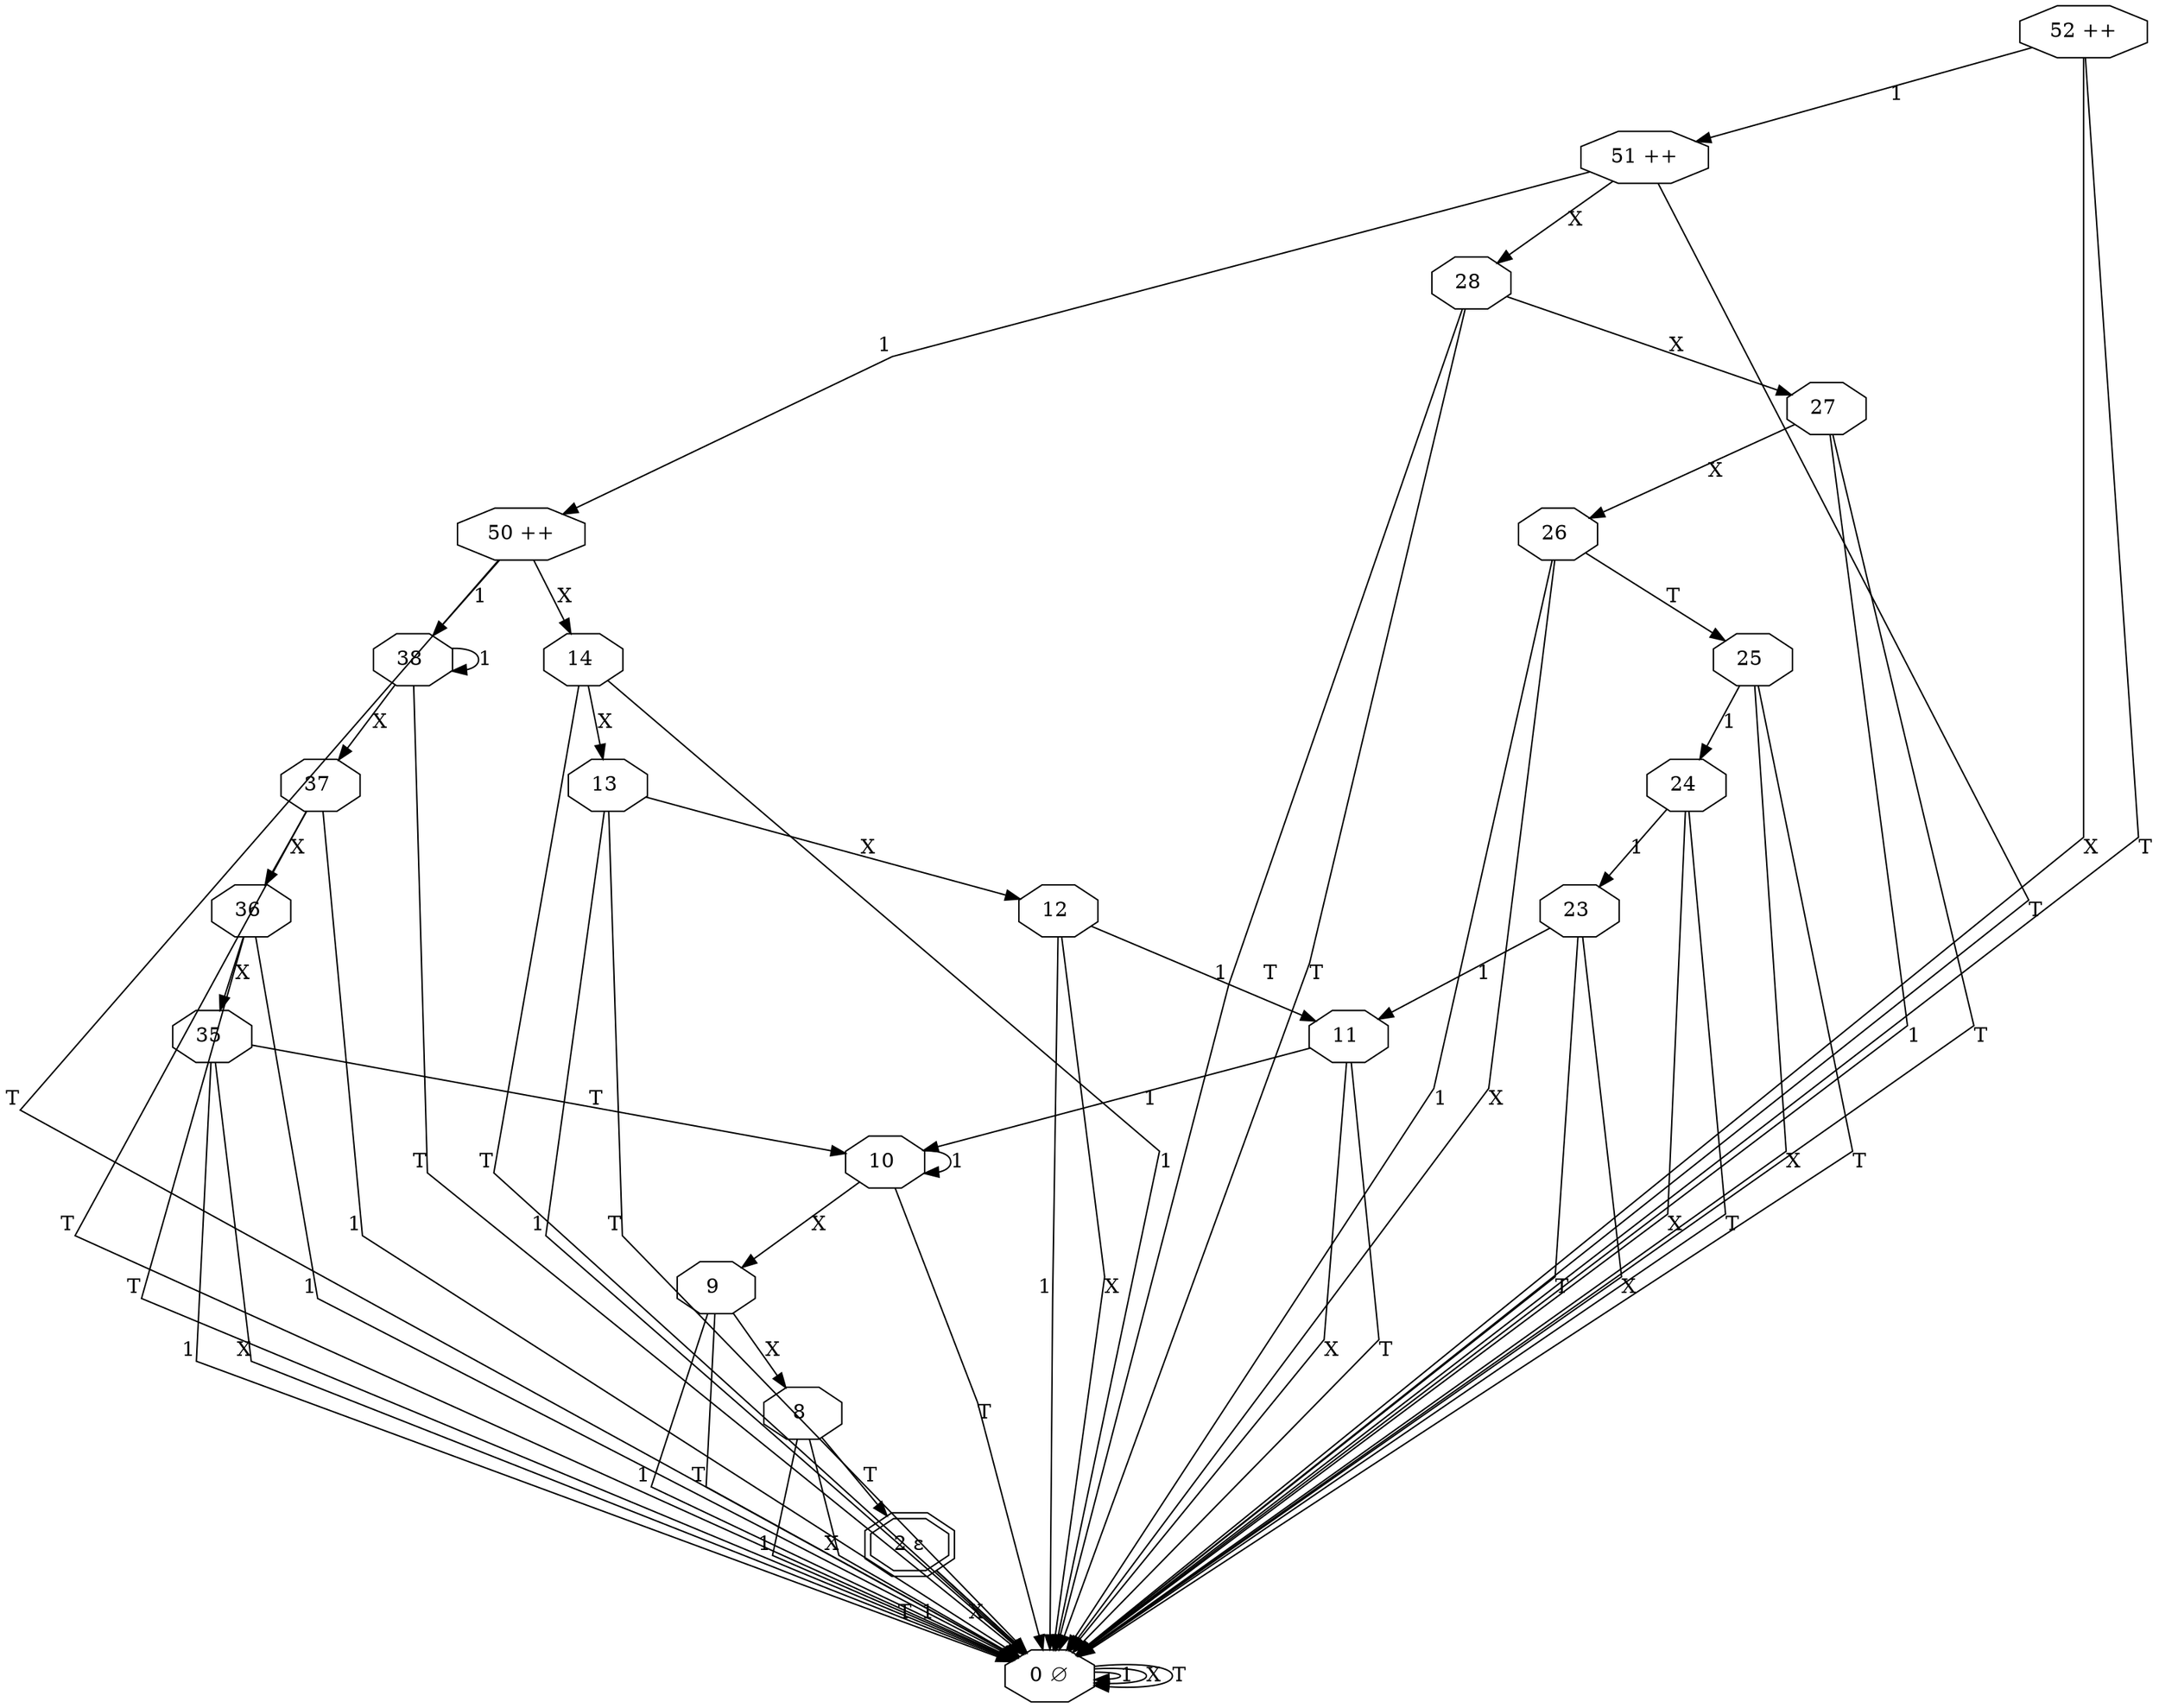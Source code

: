 digraph g
{
graph [ splines = false ] 
52 [shape=octagon label="52 ++"]
52 -> 51 [label=1] 
52 -> 0 [label=X] 
52 -> 0 [label=T] 
51 [shape=octagon label="51 ++"]
51 -> 50 [label=1] 
51 -> 28 [label=X] 
51 -> 0 [label=T] 
0 [shape=octagon label="0 &#8709;"]
0 -> 0 [label=1] 
0 -> 0 [label=X] 
0 -> 0 [label=T] 
50 [shape=octagon label="50 ++"]
50 -> 38 [label=1] 
50 -> 14 [label=X] 
50 -> 0 [label=T] 
28 [shape=octagon label="28 "]
28 -> 0 [label=1] 
28 -> 27 [label=X] 
28 -> 0 [label=T] 
38 [shape=octagon label="38 "]
38 -> 38 [label=1] 
38 -> 37 [label=X] 
38 -> 0 [label=T] 
14 [shape=octagon label="14 "]
14 -> 0 [label=1] 
14 -> 13 [label=X] 
14 -> 0 [label=T] 
27 [shape=octagon label="27 "]
27 -> 0 [label=1] 
27 -> 26 [label=X] 
27 -> 0 [label=T] 
37 [shape=octagon label="37 "]
37 -> 0 [label=1] 
37 -> 36 [label=X] 
37 -> 0 [label=T] 
13 [shape=octagon label="13 "]
13 -> 0 [label=1] 
13 -> 12 [label=X] 
13 -> 0 [label=T] 
26 [shape=octagon label="26 "]
26 -> 0 [label=1] 
26 -> 0 [label=X] 
26 -> 25 [label=T] 
36 [shape=octagon label="36 "]
36 -> 0 [label=1] 
36 -> 35 [label=X] 
36 -> 0 [label=T] 
12 [shape=octagon label="12 "]
12 -> 0 [label=1] 
12 -> 0 [label=X] 
12 -> 11 [label=T] 
25 [shape=octagon label="25 "]
25 -> 24 [label=1] 
25 -> 0 [label=X] 
25 -> 0 [label=T] 
35 [shape=octagon label="35 "]
35 -> 0 [label=1] 
35 -> 0 [label=X] 
35 -> 10 [label=T] 
11 [shape=octagon label="11 "]
11 -> 10 [label=1] 
11 -> 0 [label=X] 
11 -> 0 [label=T] 
24 [shape=octagon label="24 "]
24 -> 23 [label=1] 
24 -> 0 [label=X] 
24 -> 0 [label=T] 
10 [shape=octagon label="10 "]
10 -> 10 [label=1] 
10 -> 9 [label=X] 
10 -> 0 [label=T] 
23 [shape=octagon label="23 "]
23 -> 11 [label=1] 
23 -> 0 [label=X] 
23 -> 0 [label=T] 
9 [shape=octagon label="9 "]
9 -> 0 [label=1] 
9 -> 8 [label=X] 
9 -> 0 [label=T] 
8 [shape=octagon label="8 "]
8 -> 0 [label=1] 
8 -> 0 [label=X] 
8 -> 2 [label=T] 
2 [shape=doubleoctagon label="2 &#949;"]
2 -> 0 [label=1] 
2 -> 0 [label=X] 
2 -> 0 [label=T] 
}
